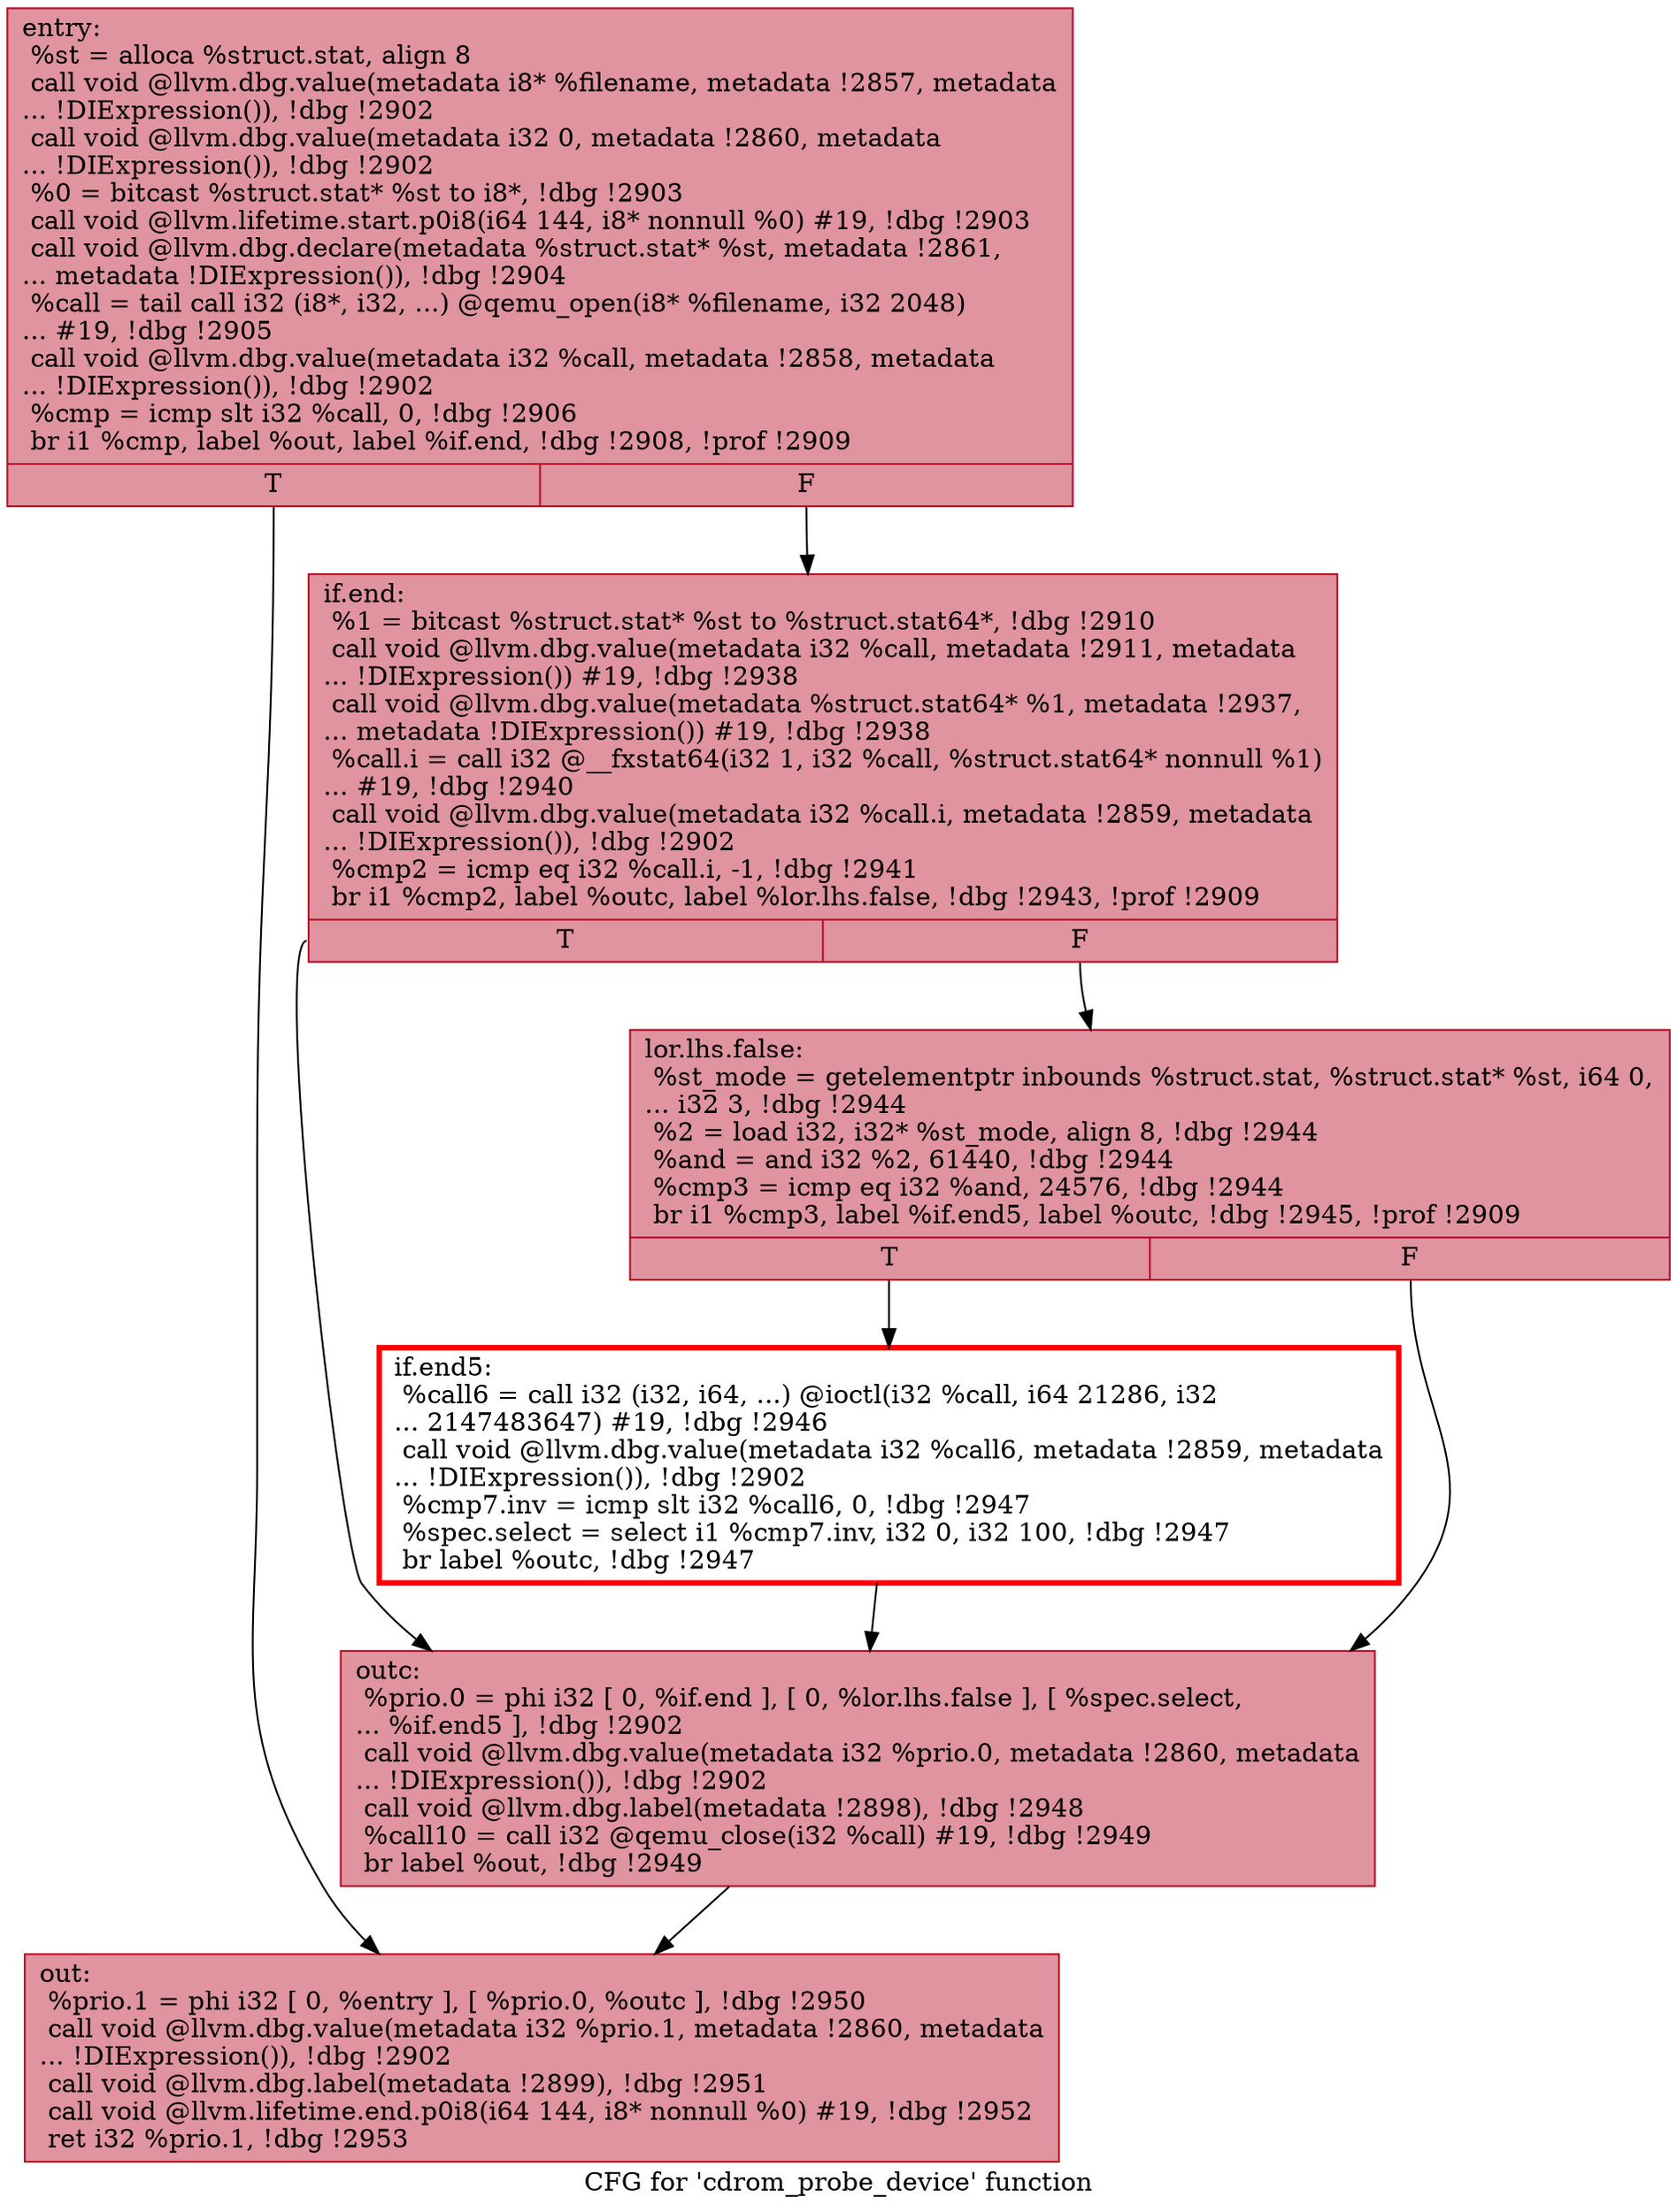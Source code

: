 digraph "CFG for 'cdrom_probe_device' function" {
	label="CFG for 'cdrom_probe_device' function";

	Node0x55582300c010 [shape=record,color="#b70d28ff", style=filled, fillcolor="#b70d2870",label="{entry:\l  %st = alloca %struct.stat, align 8\l  call void @llvm.dbg.value(metadata i8* %filename, metadata !2857, metadata\l... !DIExpression()), !dbg !2902\l  call void @llvm.dbg.value(metadata i32 0, metadata !2860, metadata\l... !DIExpression()), !dbg !2902\l  %0 = bitcast %struct.stat* %st to i8*, !dbg !2903\l  call void @llvm.lifetime.start.p0i8(i64 144, i8* nonnull %0) #19, !dbg !2903\l  call void @llvm.dbg.declare(metadata %struct.stat* %st, metadata !2861,\l... metadata !DIExpression()), !dbg !2904\l  %call = tail call i32 (i8*, i32, ...) @qemu_open(i8* %filename, i32 2048)\l... #19, !dbg !2905\l  call void @llvm.dbg.value(metadata i32 %call, metadata !2858, metadata\l... !DIExpression()), !dbg !2902\l  %cmp = icmp slt i32 %call, 0, !dbg !2906\l  br i1 %cmp, label %out, label %if.end, !dbg !2908, !prof !2909\l|{<s0>T|<s1>F}}"];
	Node0x55582300c010:s0 -> Node0x55582332f230;
	Node0x55582300c010:s1 -> Node0x55582332e620;
	Node0x55582332e620 [shape=record,color="#b70d28ff", style=filled, fillcolor="#b70d2870",label="{if.end:                                           \l  %1 = bitcast %struct.stat* %st to %struct.stat64*, !dbg !2910\l  call void @llvm.dbg.value(metadata i32 %call, metadata !2911, metadata\l... !DIExpression()) #19, !dbg !2938\l  call void @llvm.dbg.value(metadata %struct.stat64* %1, metadata !2937,\l... metadata !DIExpression()) #19, !dbg !2938\l  %call.i = call i32 @__fxstat64(i32 1, i32 %call, %struct.stat64* nonnull %1)\l... #19, !dbg !2940\l  call void @llvm.dbg.value(metadata i32 %call.i, metadata !2859, metadata\l... !DIExpression()), !dbg !2902\l  %cmp2 = icmp eq i32 %call.i, -1, !dbg !2941\l  br i1 %cmp2, label %outc, label %lor.lhs.false, !dbg !2943, !prof !2909\l|{<s0>T|<s1>F}}"];
	Node0x55582332e620:s0 -> Node0x555823330160;
	Node0x55582332e620:s1 -> Node0x55582332f930;
	Node0x55582332f930 [shape=record,color="#b70d28ff", style=filled, fillcolor="#b70d2870",label="{lor.lhs.false:                                    \l  %st_mode = getelementptr inbounds %struct.stat, %struct.stat* %st, i64 0,\l... i32 3, !dbg !2944\l  %2 = load i32, i32* %st_mode, align 8, !dbg !2944\l  %and = and i32 %2, 61440, !dbg !2944\l  %cmp3 = icmp eq i32 %and, 24576, !dbg !2944\l  br i1 %cmp3, label %if.end5, label %outc, !dbg !2945, !prof !2909\l|{<s0>T|<s1>F}}"];
	Node0x55582332f930:s0 -> Node0x55582332f8c0;
	Node0x55582332f930:s1 -> Node0x555823330160;
	Node0x55582332f8c0 [shape=record,penwidth=3.0, color="red",label="{if.end5:                                          \l  %call6 = call i32 (i32, i64, ...) @ioctl(i32 %call, i64 21286, i32\l... 2147483647) #19, !dbg !2946\l  call void @llvm.dbg.value(metadata i32 %call6, metadata !2859, metadata\l... !DIExpression()), !dbg !2902\l  %cmp7.inv = icmp slt i32 %call6, 0, !dbg !2947\l  %spec.select = select i1 %cmp7.inv, i32 0, i32 100, !dbg !2947\l  br label %outc, !dbg !2947\l}"];
	Node0x55582332f8c0 -> Node0x555823330160;
	Node0x555823330160 [shape=record,color="#b70d28ff", style=filled, fillcolor="#b70d2870",label="{outc:                                             \l  %prio.0 = phi i32 [ 0, %if.end ], [ 0, %lor.lhs.false ], [ %spec.select,\l... %if.end5 ], !dbg !2902\l  call void @llvm.dbg.value(metadata i32 %prio.0, metadata !2860, metadata\l... !DIExpression()), !dbg !2902\l  call void @llvm.dbg.label(metadata !2898), !dbg !2948\l  %call10 = call i32 @qemu_close(i32 %call) #19, !dbg !2949\l  br label %out, !dbg !2949\l}"];
	Node0x555823330160 -> Node0x55582332f230;
	Node0x55582332f230 [shape=record,color="#b70d28ff", style=filled, fillcolor="#b70d2870",label="{out:                                              \l  %prio.1 = phi i32 [ 0, %entry ], [ %prio.0, %outc ], !dbg !2950\l  call void @llvm.dbg.value(metadata i32 %prio.1, metadata !2860, metadata\l... !DIExpression()), !dbg !2902\l  call void @llvm.dbg.label(metadata !2899), !dbg !2951\l  call void @llvm.lifetime.end.p0i8(i64 144, i8* nonnull %0) #19, !dbg !2952\l  ret i32 %prio.1, !dbg !2953\l}"];
}

